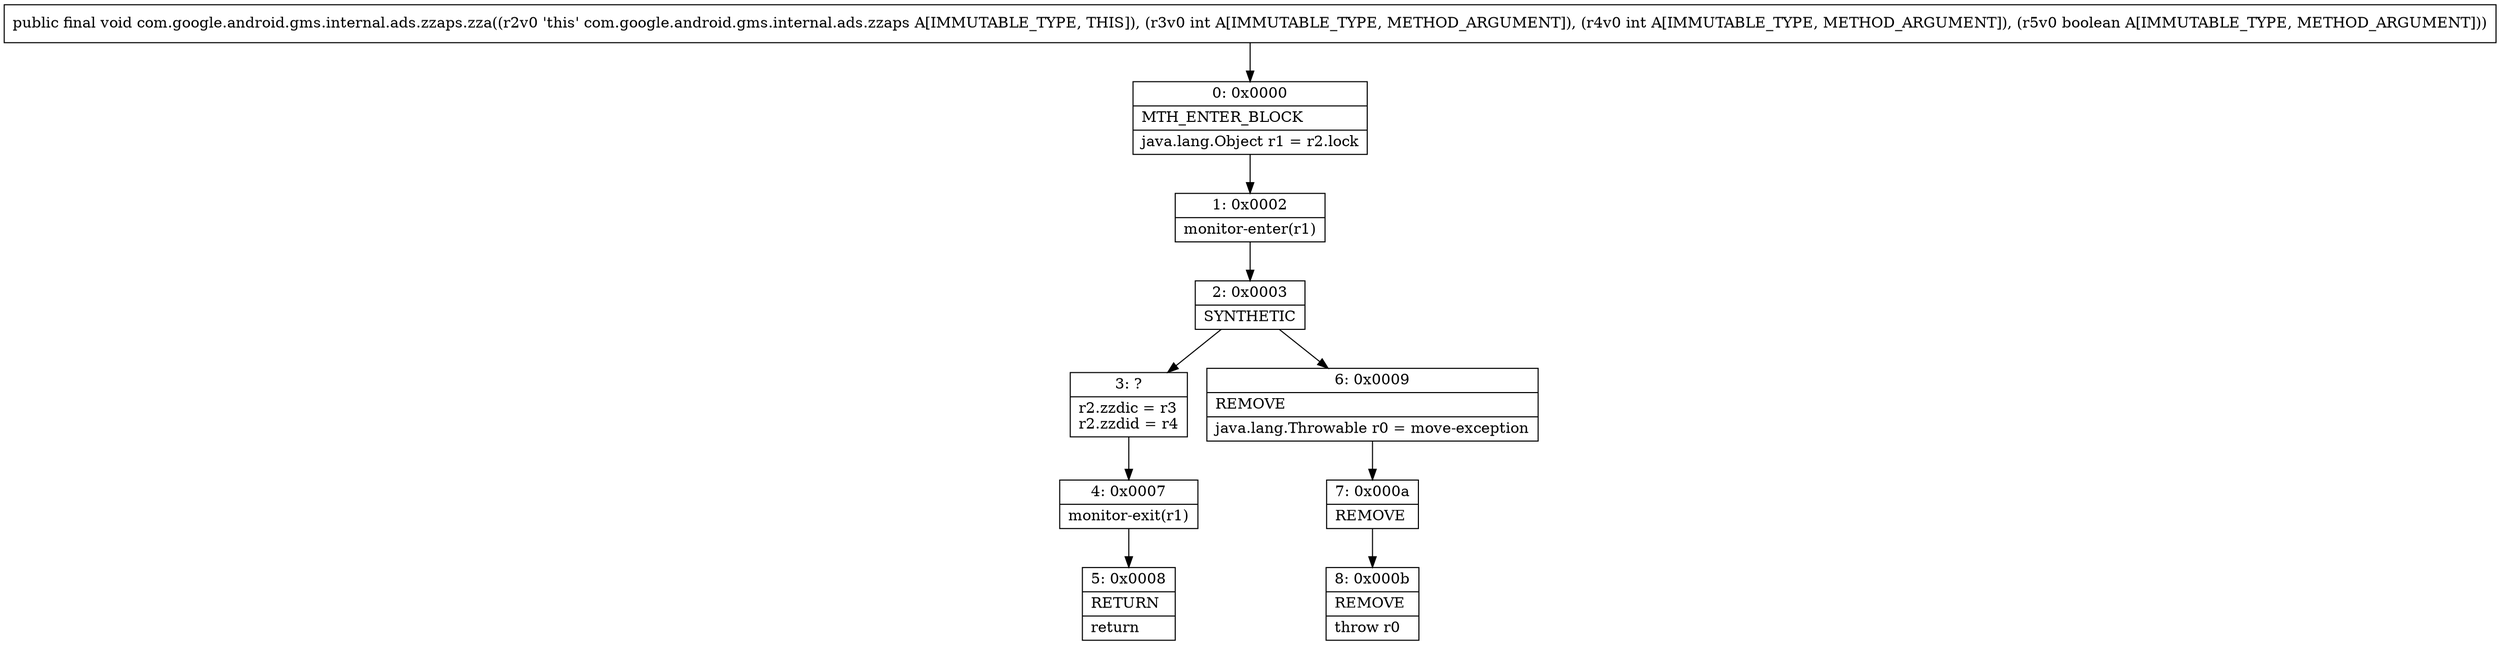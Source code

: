 digraph "CFG forcom.google.android.gms.internal.ads.zzaps.zza(IIZ)V" {
Node_0 [shape=record,label="{0\:\ 0x0000|MTH_ENTER_BLOCK\l|java.lang.Object r1 = r2.lock\l}"];
Node_1 [shape=record,label="{1\:\ 0x0002|monitor\-enter(r1)\l}"];
Node_2 [shape=record,label="{2\:\ 0x0003|SYNTHETIC\l}"];
Node_3 [shape=record,label="{3\:\ ?|r2.zzdic = r3\lr2.zzdid = r4\l}"];
Node_4 [shape=record,label="{4\:\ 0x0007|monitor\-exit(r1)\l}"];
Node_5 [shape=record,label="{5\:\ 0x0008|RETURN\l|return\l}"];
Node_6 [shape=record,label="{6\:\ 0x0009|REMOVE\l|java.lang.Throwable r0 = move\-exception\l}"];
Node_7 [shape=record,label="{7\:\ 0x000a|REMOVE\l}"];
Node_8 [shape=record,label="{8\:\ 0x000b|REMOVE\l|throw r0\l}"];
MethodNode[shape=record,label="{public final void com.google.android.gms.internal.ads.zzaps.zza((r2v0 'this' com.google.android.gms.internal.ads.zzaps A[IMMUTABLE_TYPE, THIS]), (r3v0 int A[IMMUTABLE_TYPE, METHOD_ARGUMENT]), (r4v0 int A[IMMUTABLE_TYPE, METHOD_ARGUMENT]), (r5v0 boolean A[IMMUTABLE_TYPE, METHOD_ARGUMENT])) }"];
MethodNode -> Node_0;
Node_0 -> Node_1;
Node_1 -> Node_2;
Node_2 -> Node_3;
Node_2 -> Node_6;
Node_3 -> Node_4;
Node_4 -> Node_5;
Node_6 -> Node_7;
Node_7 -> Node_8;
}

